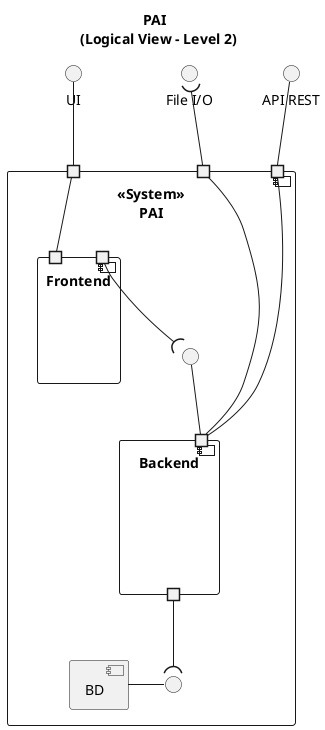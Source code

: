 @startuml

title "PAI \n (Logical View - Level 2)"

interface UI
interface "API REST"
interface "File I/O" as FileIO

component "<<System>>\nPAI" {
  portin " " as p1
  portin " " as p2
  portin " " as p3
  component Backend
  component Frontend
  component BD
  interface " " as I1
  interface " " as I2
}

component Frontend {
portin " " as p4
portin " " as p5
}

component Backend {
portin " " as p6
portout " " as p7
}

I1 -left- BD
I2 -down- p6

p1 -up- UI
p2 -up- "API REST"
p3 -up-( FileIO
p6 -up- p3
p2 -down-p6
p1 -down-p4
p7 -down-(I1
p5 -down-(I2
@enduml
